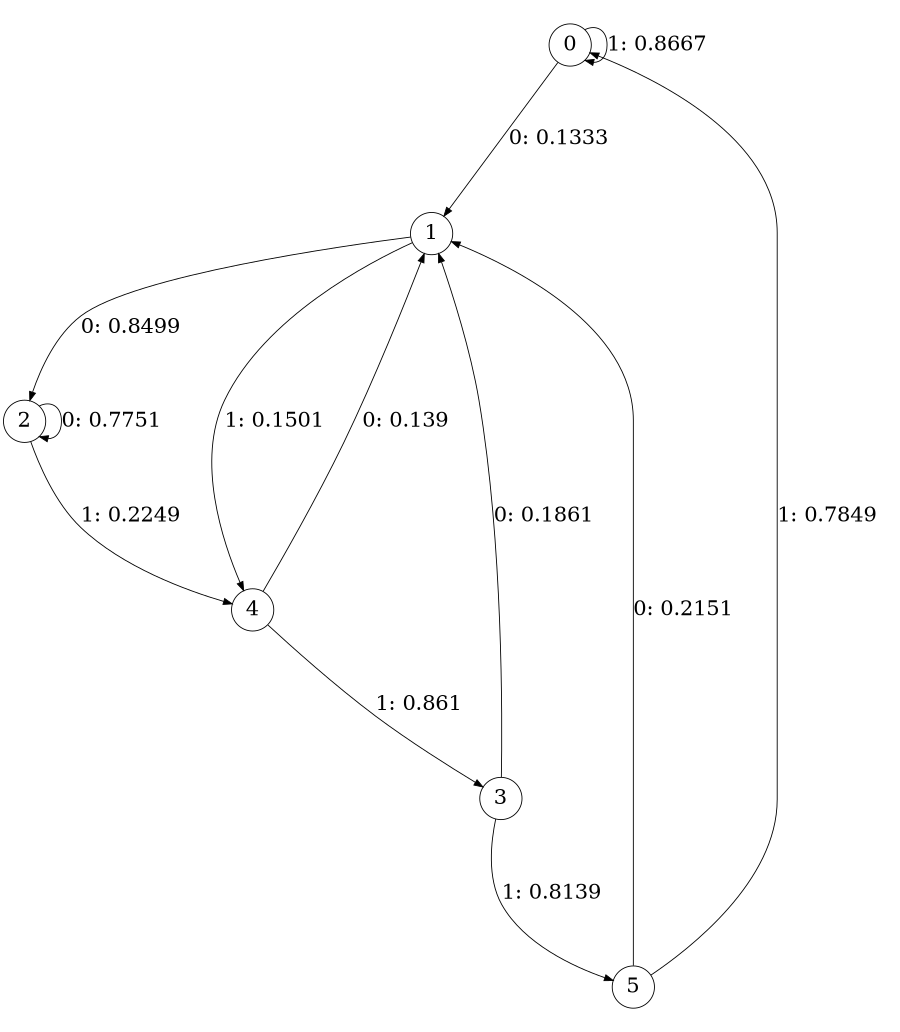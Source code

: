 digraph "ch2faceL4" {
size = "6,8.5";
ratio = "fill";
node [shape = circle];
node [fontsize = 24];
edge [fontsize = 24];
0 -> 1 [label = "0: 0.1333   "];
0 -> 0 [label = "1: 0.8667   "];
1 -> 2 [label = "0: 0.8499   "];
1 -> 4 [label = "1: 0.1501   "];
2 -> 2 [label = "0: 0.7751   "];
2 -> 4 [label = "1: 0.2249   "];
3 -> 1 [label = "0: 0.1861   "];
3 -> 5 [label = "1: 0.8139   "];
4 -> 1 [label = "0: 0.139    "];
4 -> 3 [label = "1: 0.861    "];
5 -> 1 [label = "0: 0.2151   "];
5 -> 0 [label = "1: 0.7849   "];
}